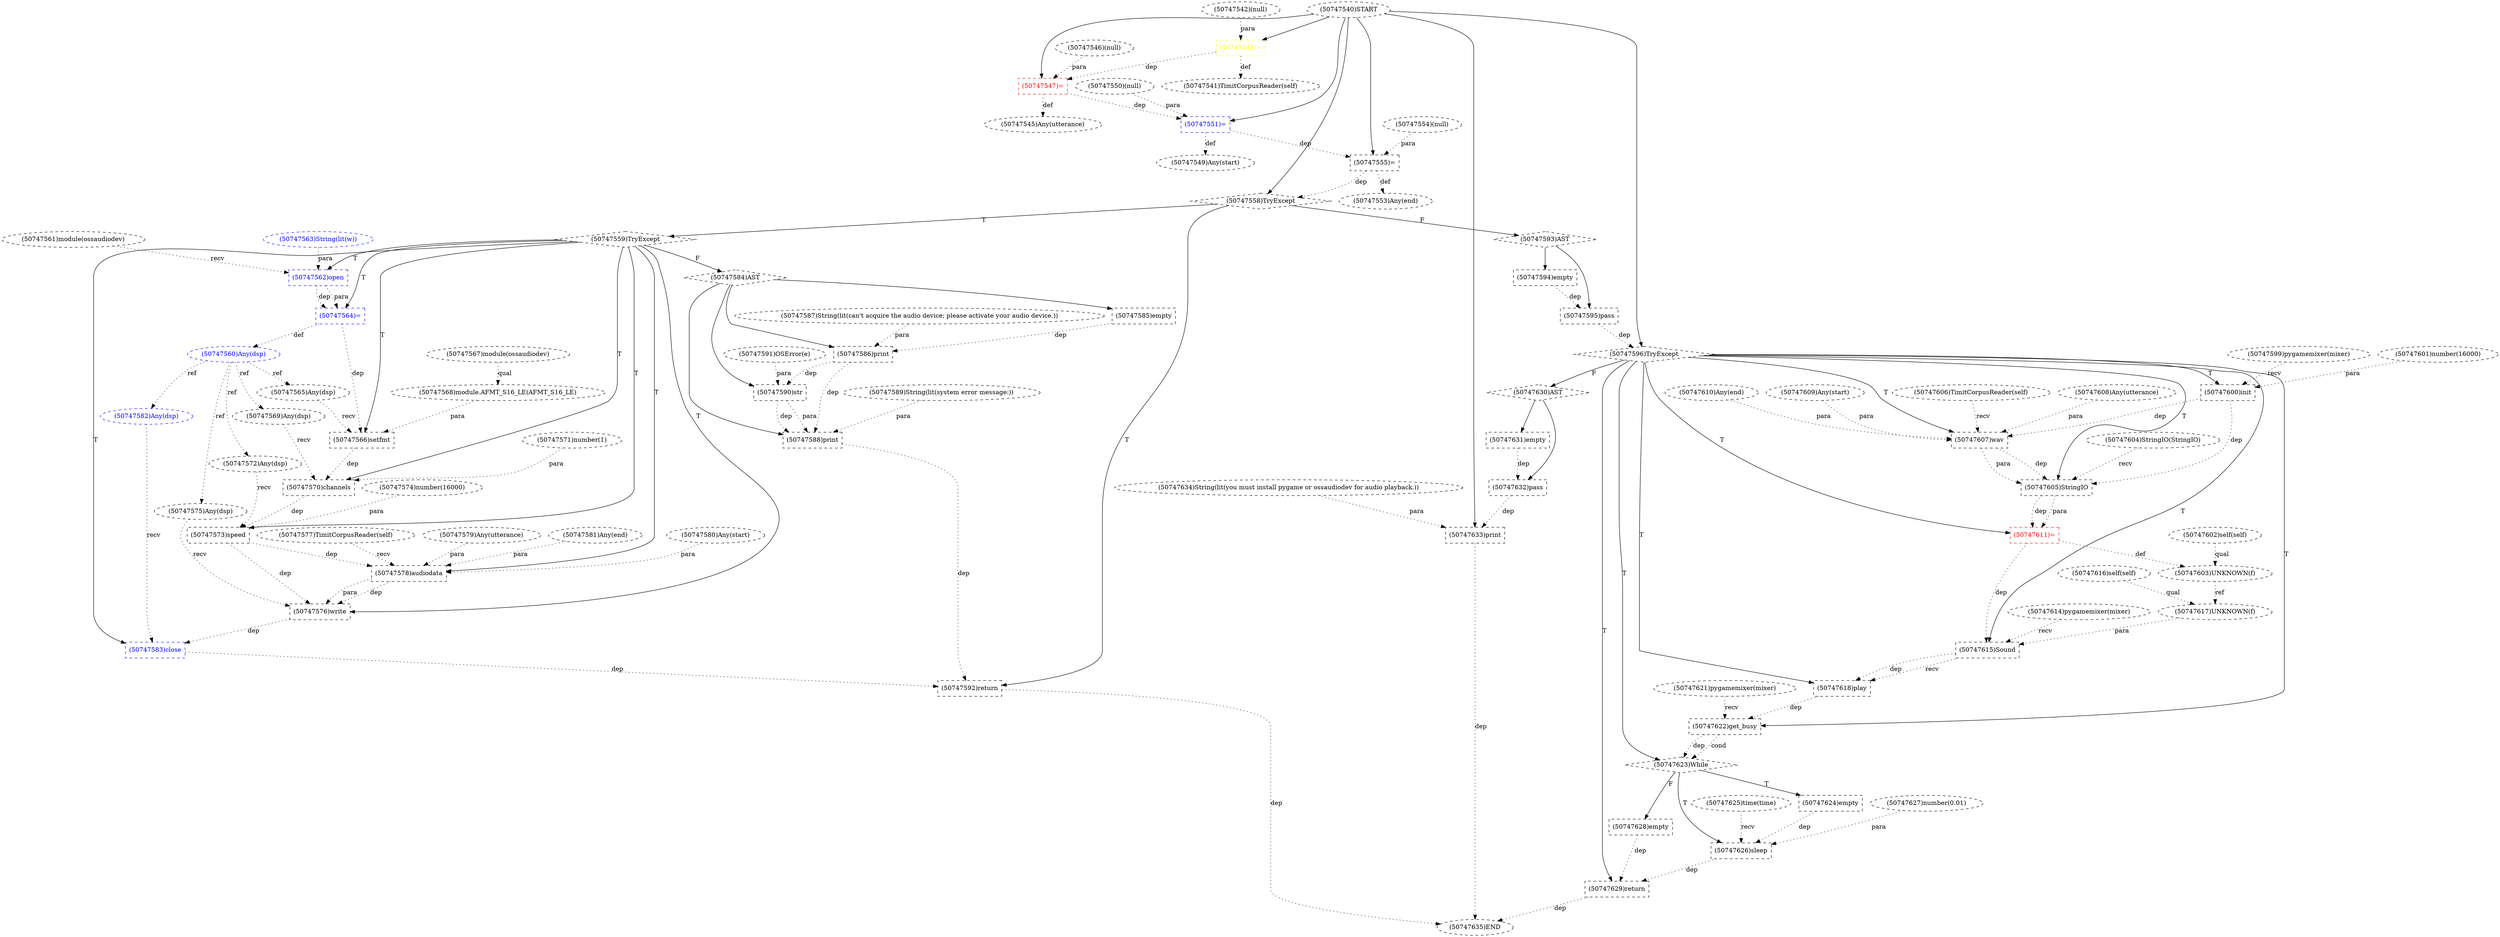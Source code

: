 digraph G {
1 [label="(50747592)return" shape=box style=dashed]
2 [label="(50747554)(null)" shape=ellipse style=dashed]
3 [label="(50747602)self(self)" shape=ellipse style=dashed]
4 [label="(50747546)(null)" shape=ellipse style=dashed]
5 [label="(50747549)Any(start)" shape=ellipse style=dashed]
6 [label="(50747604)StringIO(StringIO)" shape=ellipse style=dashed]
7 [label="(50747623)While" shape=diamond style=dashed]
8 [label="(50747634)String(lit(you must install pygame or ossaudiodev for audio playback.))" shape=ellipse style=dashed]
9 [label="(50747587)String(lit(can't acquire the audio device; please activate your audio device.))" shape=ellipse style=dashed]
10 [label="(50747545)Any(utterance)" shape=ellipse style=dashed]
11 [label="(50747601)number(16000)" shape=ellipse style=dashed]
12 [label="(50747585)empty" shape=box style=dashed]
13 [label="(50747541)TimitCorpusReader(self)" shape=ellipse style=dashed]
14 [label="(50747569)Any(dsp)" shape=ellipse style=dashed]
15 [label="(50747574)number(16000)" shape=ellipse style=dashed]
16 [label="(50747578)audiodata" shape=box style=dashed]
17 [label="(50747581)Any(end)" shape=ellipse style=dashed]
18 [label="(50747572)Any(dsp)" shape=ellipse style=dashed]
19 [label="(50747625)time(time)" shape=ellipse style=dashed]
20 [label="(50747568)module.AFMT_S16_LE(AFMT_S16_LE)" shape=ellipse style=dashed]
21 [label="(50747628)empty" shape=box style=dashed]
22 [label="(50747551)=" shape=box style=dashed color=blue fontcolor=blue]
23 [label="(50747610)Any(end)" shape=ellipse style=dashed]
24 [label="(50747540)START" style=dashed]
25 [label="(50747626)sleep" shape=box style=dashed]
26 [label="(50747594)empty" shape=box style=dashed]
27 [label="(50747558)TryExcept" shape=diamond style=dashed]
28 [label="(50747633)print" shape=box style=dashed]
29 [label="(50747609)Any(start)" shape=ellipse style=dashed]
30 [label="(50747589)String(lit(system error message:))" shape=ellipse style=dashed]
31 [label="(50747560)Any(dsp)" shape=ellipse style=dashed color=blue fontcolor=blue]
32 [label="(50747595)pass" shape=box style=dashed]
33 [label="(50747599)pygamemixer(mixer)" shape=ellipse style=dashed]
34 [label="(50747573)speed" shape=box style=dashed]
35 [label="(50747550)(null)" shape=ellipse style=dashed]
36 [label="(50747607)wav" shape=box style=dashed]
37 [label="(50747617)UNKNOWN(f)" shape=ellipse style=dashed]
38 [label="(50747566)setfmt" shape=box style=dashed]
39 [label="(50747600)init" shape=box style=dashed]
40 [label="(50747611)=" shape=box style=dashed color=red fontcolor=red]
41 [label="(50747576)write" shape=box style=dashed]
42 [label="(50747591)OSError(e)" shape=ellipse style=dashed]
43 [label="(50747583)close" shape=box style=dashed color=blue fontcolor=blue]
44 [label="(50747606)TimitCorpusReader(self)" shape=ellipse style=dashed]
45 [label="(50747608)Any(utterance)" shape=ellipse style=dashed]
46 [label="(50747596)TryExcept" shape=diamond style=dashed]
47 [label="(50747605)StringIO" shape=box style=dashed]
48 [label="(50747615)Sound" shape=box style=dashed]
49 [label="(50747621)pygamemixer(mixer)" shape=ellipse style=dashed]
50 [label="(50747593)AST" shape=diamond style=dashed]
51 [label="(50747582)Any(dsp)" shape=ellipse style=dashed color=blue fontcolor=blue]
52 [label="(50747570)channels" shape=box style=dashed]
53 [label="(50747588)print" shape=box style=dashed]
54 [label="(50747622)get_busy" shape=box style=dashed]
55 [label="(50747630)AST" shape=diamond style=dashed]
56 [label="(50747553)Any(end)" shape=ellipse style=dashed]
57 [label="(50747580)Any(start)" shape=ellipse style=dashed]
58 [label="(50747624)empty" shape=box style=dashed]
59 [label="(50747584)AST" shape=diamond style=dashed]
60 [label="(50747614)pygamemixer(mixer)" shape=ellipse style=dashed]
61 [label="(50747547)=" shape=box style=dashed color=red fontcolor=red]
62 [label="(50747629)return" shape=box style=dashed]
63 [label="(50747603)UNKNOWN(f)" shape=ellipse style=dashed]
64 [label="(50747561)module(ossaudiodev)" shape=ellipse style=dashed]
65 [label="(50747559)TryExcept" shape=diamond style=dashed]
66 [label="(50747631)empty" shape=box style=dashed]
67 [label="(50747555)=" shape=box style=dashed color=black fontcolor=black]
68 [label="(50747635)END" style=dashed]
69 [label="(50747577)TimitCorpusReader(self)" shape=ellipse style=dashed]
70 [label="(50747543)=" shape=box style=dashed color=yellow fontcolor=yellow]
71 [label="(50747562)open" shape=box style=dashed color=blue fontcolor=blue]
72 [label="(50747564)=" shape=box style=dashed color=blue fontcolor=blue]
73 [label="(50747575)Any(dsp)" shape=ellipse style=dashed]
74 [label="(50747563)String(lit(w))" shape=ellipse style=dashed color=blue fontcolor=blue]
75 [label="(50747542)(null)" shape=ellipse style=dashed]
76 [label="(50747590)str" shape=box style=dashed]
77 [label="(50747571)number(1)" shape=ellipse style=dashed]
78 [label="(50747579)Any(utterance)" shape=ellipse style=dashed]
79 [label="(50747567)module(ossaudiodev)" shape=ellipse style=dashed]
80 [label="(50747616)self(self)" shape=ellipse style=dashed]
81 [label="(50747632)pass" shape=box style=dashed]
82 [label="(50747586)print" shape=box style=dashed]
83 [label="(50747618)play" shape=box style=dashed]
84 [label="(50747627)number(0.01)" shape=ellipse style=dashed]
85 [label="(50747565)Any(dsp)" shape=ellipse style=dashed]
27 -> 1 [label="T"];
53 -> 1 [label="dep" style=dotted];
43 -> 1 [label="dep" style=dotted];
22 -> 5 [label="def" style=dotted];
46 -> 7 [label="T"];
54 -> 7 [label="dep" style=dotted];
54 -> 7 [label="cond" style=dotted];
61 -> 10 [label="def" style=dotted];
59 -> 12 [label="" style=solid];
70 -> 13 [label="def" style=dotted];
31 -> 14 [label="ref" style=dotted];
65 -> 16 [label="T"];
69 -> 16 [label="recv" style=dotted];
78 -> 16 [label="para" style=dotted];
57 -> 16 [label="para" style=dotted];
17 -> 16 [label="para" style=dotted];
34 -> 16 [label="dep" style=dotted];
31 -> 18 [label="ref" style=dotted];
79 -> 20 [label="qual" style=dotted];
7 -> 21 [label="F"];
24 -> 22 [label="" style=solid];
35 -> 22 [label="para" style=dotted];
61 -> 22 [label="dep" style=dotted];
7 -> 25 [label="T"];
19 -> 25 [label="recv" style=dotted];
84 -> 25 [label="para" style=dotted];
58 -> 25 [label="dep" style=dotted];
50 -> 26 [label="" style=solid];
24 -> 27 [label="" style=solid];
67 -> 27 [label="dep" style=dotted];
24 -> 28 [label="" style=solid];
8 -> 28 [label="para" style=dotted];
81 -> 28 [label="dep" style=dotted];
72 -> 31 [label="def" style=dotted];
50 -> 32 [label="" style=solid];
26 -> 32 [label="dep" style=dotted];
65 -> 34 [label="T"];
18 -> 34 [label="recv" style=dotted];
15 -> 34 [label="para" style=dotted];
52 -> 34 [label="dep" style=dotted];
46 -> 36 [label="T"];
44 -> 36 [label="recv" style=dotted];
45 -> 36 [label="para" style=dotted];
29 -> 36 [label="para" style=dotted];
23 -> 36 [label="para" style=dotted];
39 -> 36 [label="dep" style=dotted];
80 -> 37 [label="qual" style=dotted];
63 -> 37 [label="ref" style=dotted];
65 -> 38 [label="T"];
85 -> 38 [label="recv" style=dotted];
20 -> 38 [label="para" style=dotted];
72 -> 38 [label="dep" style=dotted];
46 -> 39 [label="T"];
33 -> 39 [label="recv" style=dotted];
11 -> 39 [label="para" style=dotted];
46 -> 40 [label="T"];
47 -> 40 [label="dep" style=dotted];
47 -> 40 [label="para" style=dotted];
65 -> 41 [label="T"];
73 -> 41 [label="recv" style=dotted];
16 -> 41 [label="dep" style=dotted];
16 -> 41 [label="para" style=dotted];
34 -> 41 [label="dep" style=dotted];
65 -> 43 [label="T"];
51 -> 43 [label="recv" style=dotted];
41 -> 43 [label="dep" style=dotted];
24 -> 46 [label="" style=solid];
32 -> 46 [label="dep" style=dotted];
46 -> 47 [label="T"];
6 -> 47 [label="recv" style=dotted];
36 -> 47 [label="dep" style=dotted];
36 -> 47 [label="para" style=dotted];
39 -> 47 [label="dep" style=dotted];
46 -> 48 [label="T"];
60 -> 48 [label="recv" style=dotted];
37 -> 48 [label="para" style=dotted];
40 -> 48 [label="dep" style=dotted];
27 -> 50 [label="F"];
31 -> 51 [label="ref" style=dotted];
65 -> 52 [label="T"];
14 -> 52 [label="recv" style=dotted];
77 -> 52 [label="para" style=dotted];
38 -> 52 [label="dep" style=dotted];
59 -> 53 [label="" style=solid];
30 -> 53 [label="para" style=dotted];
76 -> 53 [label="dep" style=dotted];
76 -> 53 [label="para" style=dotted];
82 -> 53 [label="dep" style=dotted];
46 -> 54 [label="T"];
49 -> 54 [label="recv" style=dotted];
83 -> 54 [label="dep" style=dotted];
46 -> 55 [label="F"];
67 -> 56 [label="def" style=dotted];
7 -> 58 [label="T"];
65 -> 59 [label="F"];
24 -> 61 [label="" style=solid];
4 -> 61 [label="para" style=dotted];
70 -> 61 [label="dep" style=dotted];
46 -> 62 [label="T"];
21 -> 62 [label="dep" style=dotted];
25 -> 62 [label="dep" style=dotted];
3 -> 63 [label="qual" style=dotted];
40 -> 63 [label="def" style=dotted];
27 -> 65 [label="T"];
55 -> 66 [label="" style=solid];
24 -> 67 [label="" style=solid];
2 -> 67 [label="para" style=dotted];
22 -> 67 [label="dep" style=dotted];
1 -> 68 [label="dep" style=dotted];
28 -> 68 [label="dep" style=dotted];
62 -> 68 [label="dep" style=dotted];
24 -> 70 [label="" style=solid];
75 -> 70 [label="para" style=dotted];
65 -> 71 [label="T"];
64 -> 71 [label="recv" style=dotted];
74 -> 71 [label="para" style=dotted];
65 -> 72 [label="T"];
71 -> 72 [label="dep" style=dotted];
71 -> 72 [label="para" style=dotted];
31 -> 73 [label="ref" style=dotted];
59 -> 76 [label="" style=solid];
42 -> 76 [label="para" style=dotted];
82 -> 76 [label="dep" style=dotted];
55 -> 81 [label="" style=solid];
66 -> 81 [label="dep" style=dotted];
59 -> 82 [label="" style=solid];
9 -> 82 [label="para" style=dotted];
12 -> 82 [label="dep" style=dotted];
46 -> 83 [label="T"];
48 -> 83 [label="dep" style=dotted];
48 -> 83 [label="recv" style=dotted];
31 -> 85 [label="ref" style=dotted];
}